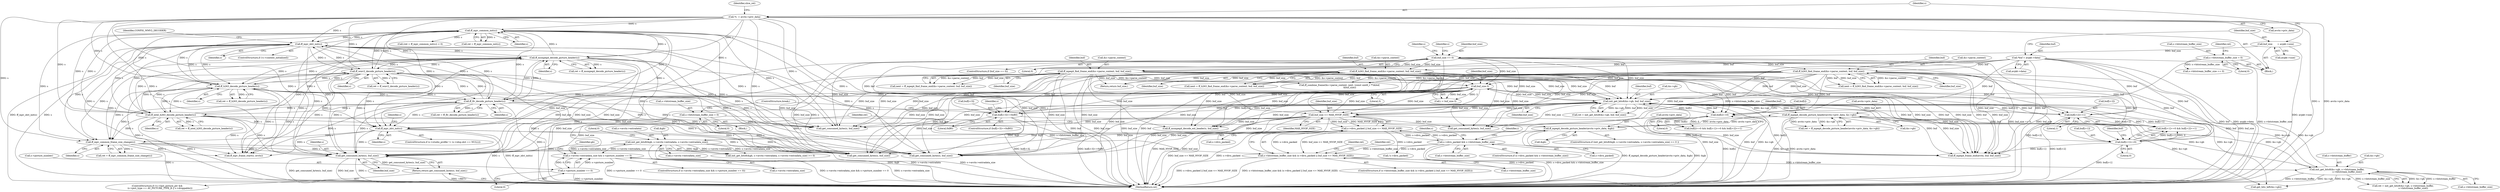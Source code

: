 digraph "0_FFmpeg_bd27a9364ca274ca97f1df6d984e88a0700fb235_0@pointer" {
"1000818" [label="(Call,get_consumed_bytes(s, buf_size))"];
"1000129" [label="(Call,*s  = avctx->priv_data)"];
"1000729" [label="(Call,ff_mpv_common_frame_size_change(s))"];
"1000594" [label="(Call,ff_mpv_common_init(s))"];
"1000396" [label="(Call,ff_mpv_idct_init(s))"];
"1000421" [label="(Call,ff_msmpeg4_decode_picture_header(s))"];
"1000409" [label="(Call,ff_wmv2_decode_picture_header(s))"];
"1000509" [label="(Call,ff_h263_decode_picture_header(s))"];
"1000503" [label="(Call,ff_flv_decode_picture_header(s))"];
"1000491" [label="(Call,ff_intel_h263_decode_picture_header(s))"];
"1000677" [label="(Call,ff_mpv_idct_init(s))"];
"1000295" [label="(Call,buf_size-3)"];
"1000373" [label="(Call,init_get_bits8(&s->gb, buf, buf_size))"];
"1000471" [label="(Call,ff_mpeg4_decode_picture_header(avctx->priv_data, &s->gb))"];
"1000463" [label="(Call,ff_mpeg4_decode_picture_header(avctx->priv_data, &gb))"];
"1000449" [label="(Call,init_get_bits8(&gb, s->avctx->extradata, s->avctx->extradata_size))"];
"1000434" [label="(Call,s->avctx->extradata_size && s->picture_number == 0)"];
"1000440" [label="(Call,s->picture_number == 0)"];
"1000359" [label="(Call,init_get_bits8(&s->gb, s->bitstream_buffer,\n                             s->bitstream_buffer_size))"];
"1000346" [label="(Call,s->bitstream_buffer_size && (s->divx_packed || buf_size <= MAX_NVOP_SIZE))"];
"1000280" [label="(Call,s->divx_packed && s->bitstream_buffer_size)"];
"1000350" [label="(Call,s->divx_packed || buf_size <= MAX_NVOP_SIZE)"];
"1000354" [label="(Call,buf_size <= MAX_NVOP_SIZE)"];
"1000205" [label="(Call,ff_mpeg4_find_frame_end(&s->parse_context, buf, buf_size))"];
"1000117" [label="(Call,*buf = avpkt->data)"];
"1000144" [label="(Call,buf_size == 0)"];
"1000123" [label="(Call,buf_size       = avpkt->size)"];
"1000243" [label="(Call,ff_h263_find_frame_end(&s->parse_context, buf, buf_size))"];
"1000224" [label="(Call,ff_h263_find_frame_end(&s->parse_context, buf, buf_size))"];
"1000380" [label="(Call,s->bitstream_buffer_size = 0)"];
"1000339" [label="(Call,s->bitstream_buffer_size = 0)"];
"1000303" [label="(Call,buf[i]==0)"];
"1000316" [label="(Call,buf[i+2]==1)"];
"1000325" [label="(Call,buf[i+3]==0xB0)"];
"1000309" [label="(Call,buf[i+1]==0)"];
"1000817" [label="(Return,return get_consumed_bytes(s, buf_size);)"];
"1000509" [label="(Call,ff_h263_decode_picture_header(s))"];
"1000397" [label="(Identifier,s)"];
"1000364" [label="(Call,s->bitstream_buffer)"];
"1000492" [label="(Identifier,s)"];
"1000249" [label="(Identifier,buf_size)"];
"1000378" [label="(Identifier,buf)"];
"1000594" [label="(Call,ff_mpv_common_init(s))"];
"1000340" [label="(Call,s->bitstream_buffer_size)"];
"1000296" [label="(Identifier,buf_size)"];
"1000348" [label="(Identifier,s)"];
"1001474" [label="(MethodReturn,int)"];
"1000470" [label="(Identifier,ret)"];
"1000326" [label="(Call,buf[i+3])"];
"1000224" [label="(Call,ff_h263_find_frame_end(&s->parse_context, buf, buf_size))"];
"1000124" [label="(Identifier,buf_size)"];
"1000263" [label="(Call,ff_combine_frame(&s->parse_context, next, (const uint8_t **)&buf,\n                             &buf_size))"];
"1000307" [label="(Literal,0)"];
"1000316" [label="(Call,buf[i+2]==1)"];
"1001159" [label="(Call,ff_msmpeg4_decode_ext_header(s, buf_size))"];
"1000677" [label="(Call,ff_mpv_idct_init(s))"];
"1000727" [label="(Call,ret = ff_mpv_common_frame_size_change(s))"];
"1000380" [label="(Call,s->bitstream_buffer_size = 0)"];
"1000350" [label="(Call,s->divx_packed || buf_size <= MAX_NVOP_SIZE)"];
"1000356" [label="(Identifier,MAX_NVOP_SIZE)"];
"1000308" [label="(Call,buf[i+1]==0 && buf[i+2]==1)"];
"1000817" [label="(Return,return get_consumed_bytes(s, buf_size);)"];
"1000410" [label="(Identifier,s)"];
"1000229" [label="(Identifier,buf)"];
"1000206" [label="(Call,&s->parse_context)"];
"1000295" [label="(Call,buf_size-3)"];
"1001218" [label="(Call,ff_mpeg4_frame_end(avctx, buf, buf_size))"];
"1000510" [label="(Identifier,s)"];
"1000244" [label="(Call,&s->parse_context)"];
"1000143" [label="(ControlStructure,if (buf_size == 0))"];
"1000463" [label="(Call,ff_mpeg4_decode_picture_header(avctx->priv_data, &gb))"];
"1000125" [label="(Call,avpkt->size)"];
"1000802" [label="(ControlStructure,if (!s->last_picture_ptr &&\n        (s->pict_type == AV_PICTURE_TYPE_B || s->droppable)))"];
"1000129" [label="(Call,*s  = avctx->priv_data)"];
"1000678" [label="(Identifier,s)"];
"1000291" [label="(Identifier,i)"];
"1000730" [label="(Identifier,s)"];
"1000665" [label="(ControlStructure,if (s->studio_profile != (s->idsp.idct == NULL)))"];
"1000276" [label="(Return,return buf_size;)"];
"1000332" [label="(Block,)"];
"1000344" [label="(ControlStructure,break;)"];
"1000384" [label="(Literal,0)"];
"1000203" [label="(Call,next = ff_mpeg4_find_frame_end(&s->parse_context, buf, buf_size))"];
"1000435" [label="(Call,s->avctx->extradata_size)"];
"1000472" [label="(Call,avctx->priv_data)"];
"1000371" [label="(Call,ret = init_get_bits8(&s->gb, buf, buf_size))"];
"1000507" [label="(Call,ret = ff_h263_decode_picture_header(s))"];
"1000211" [label="(Identifier,buf_size)"];
"1000491" [label="(Call,ff_intel_h263_decode_picture_header(s))"];
"1000447" [label="(ControlStructure,if (init_get_bits8(&gb, s->avctx->extradata, s->avctx->extradata_size) >= 0 ))"];
"1000489" [label="(Call,ret = ff_intel_h263_decode_picture_header(s))"];
"1000325" [label="(Call,buf[i+3]==0xB0)"];
"1000243" [label="(Call,ff_h263_find_frame_end(&s->parse_context, buf, buf_size))"];
"1000820" [label="(Identifier,buf_size)"];
"1000322" [label="(Literal,1)"];
"1000433" [label="(ControlStructure,if (s->avctx->extradata_size && s->picture_number == 0))"];
"1000462" [label="(Literal,0)"];
"1000867" [label="(Call,get_consumed_bytes(s, buf_size))"];
"1000562" [label="(Call,get_consumed_bytes(s, buf_size))"];
"1000355" [label="(Identifier,buf_size)"];
"1000422" [label="(Identifier,s)"];
"1000501" [label="(Call,ret = ff_flv_decode_picture_header(s))"];
"1000331" [label="(Literal,0xB0)"];
"1000358" [label="(Identifier,ret)"];
"1000222" [label="(Call,next = ff_h263_find_frame_end(&s->parse_context, buf, buf_size))"];
"1000280" [label="(Call,s->divx_packed && s->bitstream_buffer_size)"];
"1000293" [label="(Call,i < buf_size-3)"];
"1000131" [label="(Call,avctx->priv_data)"];
"1000379" [label="(Identifier,buf_size)"];
"1000945" [label="(Call,!s->divx_packed)"];
"1000310" [label="(Call,buf[i+1])"];
"1000683" [label="(Identifier,s)"];
"1000503" [label="(Call,ff_flv_decode_picture_header(s))"];
"1000400" [label="(Identifier,CONFIG_WMV2_DECODER)"];
"1000137" [label="(Identifier,slice_ret)"];
"1000591" [label="(Call,(ret = ff_mpv_common_init(s)) < 0)"];
"1000360" [label="(Call,&s->gb)"];
"1000464" [label="(Call,avctx->priv_data)"];
"1000469" [label="(Call,ret = ff_mpeg4_decode_picture_header(avctx->priv_data, &s->gb))"];
"1000387" [label="(Identifier,ret)"];
"1000317" [label="(Call,buf[i+2])"];
"1000367" [label="(Call,s->bitstream_buffer_size)"];
"1000117" [label="(Call,*buf = avpkt->data)"];
"1000475" [label="(Call,&s->gb)"];
"1000451" [label="(Identifier,gb)"];
"1000441" [label="(Call,s->picture_number)"];
"1000938" [label="(Call,ff_mpv_frame_start(s, avctx))"];
"1001064" [label="(Call,get_bits_left(&s->gb))"];
"1000188" [label="(Identifier,s)"];
"1000230" [label="(Identifier,buf_size)"];
"1000152" [label="(Identifier,s)"];
"1000146" [label="(Literal,0)"];
"1000409" [label="(Call,ff_wmv2_decode_picture_header(s))"];
"1000210" [label="(Identifier,buf)"];
"1001177" [label="(Call,s->bitstream_buffer_size == 0)"];
"1000118" [label="(Identifier,buf)"];
"1000351" [label="(Call,s->divx_packed)"];
"1000357" [label="(Call,ret = init_get_bits8(&s->gb, s->bitstream_buffer,\n                             s->bitstream_buffer_size))"];
"1000297" [label="(Literal,3)"];
"1000335" [label="(Identifier,s)"];
"1000407" [label="(Call,ret = ff_wmv2_decode_picture_header(s))"];
"1000448" [label="(Call,init_get_bits8(&gb, s->avctx->extradata, s->avctx->extradata_size) >= 0)"];
"1000818" [label="(Call,get_consumed_bytes(s, buf_size))"];
"1000449" [label="(Call,init_get_bits8(&gb, s->avctx->extradata, s->avctx->extradata_size))"];
"1000359" [label="(Call,init_get_bits8(&s->gb, s->bitstream_buffer,\n                             s->bitstream_buffer_size))"];
"1000592" [label="(Call,ret = ff_mpv_common_init(s))"];
"1000345" [label="(ControlStructure,if (s->bitstream_buffer_size && (s->divx_packed || buf_size <= MAX_NVOP_SIZE)))"];
"1000452" [label="(Call,s->avctx->extradata)"];
"1000205" [label="(Call,ff_mpeg4_find_frame_end(&s->parse_context, buf, buf_size))"];
"1000381" [label="(Call,s->bitstream_buffer_size)"];
"1000343" [label="(Literal,0)"];
"1000284" [label="(Call,s->bitstream_buffer_size)"];
"1000324" [label="(ControlStructure,if (buf[i+3]==0xB0))"];
"1000457" [label="(Call,s->avctx->extradata_size)"];
"1000339" [label="(Call,s->bitstream_buffer_size = 0)"];
"1000467" [label="(Call,&gb)"];
"1000354" [label="(Call,buf_size <= MAX_NVOP_SIZE)"];
"1000311" [label="(Identifier,buf)"];
"1001471" [label="(Call,get_consumed_bytes(s, buf_size))"];
"1000315" [label="(Literal,0)"];
"1000504" [label="(Identifier,s)"];
"1000145" [label="(Identifier,buf_size)"];
"1000279" [label="(ControlStructure,if (s->divx_packed && s->bitstream_buffer_size))"];
"1000130" [label="(Identifier,s)"];
"1000302" [label="(Call,buf[i]==0 && buf[i+1]==0 && buf[i+2]==1)"];
"1000119" [label="(Call,avpkt->data)"];
"1000318" [label="(Identifier,buf)"];
"1000450" [label="(Call,&gb)"];
"1000144" [label="(Call,buf_size == 0)"];
"1000444" [label="(Literal,0)"];
"1000419" [label="(Call,ret = ff_msmpeg4_decode_picture_header(s))"];
"1000595" [label="(Identifier,s)"];
"1000471" [label="(Call,ff_mpeg4_decode_picture_header(avctx->priv_data, &s->gb))"];
"1000304" [label="(Call,buf[i])"];
"1000434" [label="(Call,s->avctx->extradata_size && s->picture_number == 0)"];
"1000346" [label="(Call,s->bitstream_buffer_size && (s->divx_packed || buf_size <= MAX_NVOP_SIZE))"];
"1000852" [label="(Call,get_consumed_bytes(s, buf_size))"];
"1000440" [label="(Call,s->picture_number == 0)"];
"1000303" [label="(Call,buf[i]==0)"];
"1000347" [label="(Call,s->bitstream_buffer_size)"];
"1000372" [label="(Identifier,ret)"];
"1000421" [label="(Call,ff_msmpeg4_decode_picture_header(s))"];
"1000819" [label="(Identifier,s)"];
"1000225" [label="(Call,&s->parse_context)"];
"1000281" [label="(Call,s->divx_packed)"];
"1000241" [label="(Call,next = ff_h263_find_frame_end(&s->parse_context, buf, buf_size))"];
"1000309" [label="(Call,buf[i+1]==0)"];
"1000391" [label="(ControlStructure,if (!s->context_initialized))"];
"1000729" [label="(Call,ff_mpv_common_frame_size_change(s))"];
"1000374" [label="(Call,&s->gb)"];
"1000123" [label="(Call,buf_size       = avpkt->size)"];
"1000373" [label="(Call,init_get_bits8(&s->gb, buf, buf_size))"];
"1000248" [label="(Identifier,buf)"];
"1000115" [label="(Block,)"];
"1000396" [label="(Call,ff_mpv_idct_init(s))"];
"1000818" -> "1000817"  [label="AST: "];
"1000818" -> "1000820"  [label="CFG: "];
"1000819" -> "1000818"  [label="AST: "];
"1000820" -> "1000818"  [label="AST: "];
"1000817" -> "1000818"  [label="CFG: "];
"1000818" -> "1001474"  [label="DDG: get_consumed_bytes(s, buf_size)"];
"1000818" -> "1001474"  [label="DDG: buf_size"];
"1000818" -> "1001474"  [label="DDG: s"];
"1000818" -> "1000817"  [label="DDG: get_consumed_bytes(s, buf_size)"];
"1000129" -> "1000818"  [label="DDG: s"];
"1000729" -> "1000818"  [label="DDG: s"];
"1000594" -> "1000818"  [label="DDG: s"];
"1000421" -> "1000818"  [label="DDG: s"];
"1000409" -> "1000818"  [label="DDG: s"];
"1000509" -> "1000818"  [label="DDG: s"];
"1000677" -> "1000818"  [label="DDG: s"];
"1000396" -> "1000818"  [label="DDG: s"];
"1000503" -> "1000818"  [label="DDG: s"];
"1000491" -> "1000818"  [label="DDG: s"];
"1000295" -> "1000818"  [label="DDG: buf_size"];
"1000373" -> "1000818"  [label="DDG: buf_size"];
"1000205" -> "1000818"  [label="DDG: buf_size"];
"1000354" -> "1000818"  [label="DDG: buf_size"];
"1000243" -> "1000818"  [label="DDG: buf_size"];
"1000224" -> "1000818"  [label="DDG: buf_size"];
"1000144" -> "1000818"  [label="DDG: buf_size"];
"1000129" -> "1000115"  [label="AST: "];
"1000129" -> "1000131"  [label="CFG: "];
"1000130" -> "1000129"  [label="AST: "];
"1000131" -> "1000129"  [label="AST: "];
"1000137" -> "1000129"  [label="CFG: "];
"1000129" -> "1001474"  [label="DDG: s"];
"1000129" -> "1001474"  [label="DDG: avctx->priv_data"];
"1000129" -> "1000396"  [label="DDG: s"];
"1000129" -> "1000409"  [label="DDG: s"];
"1000129" -> "1000421"  [label="DDG: s"];
"1000129" -> "1000491"  [label="DDG: s"];
"1000129" -> "1000503"  [label="DDG: s"];
"1000129" -> "1000509"  [label="DDG: s"];
"1000129" -> "1000562"  [label="DDG: s"];
"1000129" -> "1000594"  [label="DDG: s"];
"1000129" -> "1000677"  [label="DDG: s"];
"1000129" -> "1000729"  [label="DDG: s"];
"1000129" -> "1000852"  [label="DDG: s"];
"1000129" -> "1000867"  [label="DDG: s"];
"1000129" -> "1000938"  [label="DDG: s"];
"1000729" -> "1000727"  [label="AST: "];
"1000729" -> "1000730"  [label="CFG: "];
"1000730" -> "1000729"  [label="AST: "];
"1000727" -> "1000729"  [label="CFG: "];
"1000729" -> "1001474"  [label="DDG: s"];
"1000729" -> "1000727"  [label="DDG: s"];
"1000594" -> "1000729"  [label="DDG: s"];
"1000421" -> "1000729"  [label="DDG: s"];
"1000409" -> "1000729"  [label="DDG: s"];
"1000509" -> "1000729"  [label="DDG: s"];
"1000677" -> "1000729"  [label="DDG: s"];
"1000396" -> "1000729"  [label="DDG: s"];
"1000503" -> "1000729"  [label="DDG: s"];
"1000491" -> "1000729"  [label="DDG: s"];
"1000729" -> "1000852"  [label="DDG: s"];
"1000729" -> "1000867"  [label="DDG: s"];
"1000729" -> "1000938"  [label="DDG: s"];
"1000594" -> "1000592"  [label="AST: "];
"1000594" -> "1000595"  [label="CFG: "];
"1000595" -> "1000594"  [label="AST: "];
"1000592" -> "1000594"  [label="CFG: "];
"1000594" -> "1001474"  [label="DDG: s"];
"1000594" -> "1000396"  [label="DDG: s"];
"1000594" -> "1000409"  [label="DDG: s"];
"1000594" -> "1000421"  [label="DDG: s"];
"1000594" -> "1000491"  [label="DDG: s"];
"1000594" -> "1000503"  [label="DDG: s"];
"1000594" -> "1000509"  [label="DDG: s"];
"1000594" -> "1000562"  [label="DDG: s"];
"1000594" -> "1000591"  [label="DDG: s"];
"1000594" -> "1000592"  [label="DDG: s"];
"1000396" -> "1000594"  [label="DDG: s"];
"1000421" -> "1000594"  [label="DDG: s"];
"1000409" -> "1000594"  [label="DDG: s"];
"1000509" -> "1000594"  [label="DDG: s"];
"1000503" -> "1000594"  [label="DDG: s"];
"1000491" -> "1000594"  [label="DDG: s"];
"1000594" -> "1000677"  [label="DDG: s"];
"1000594" -> "1000852"  [label="DDG: s"];
"1000594" -> "1000867"  [label="DDG: s"];
"1000594" -> "1000938"  [label="DDG: s"];
"1000396" -> "1000391"  [label="AST: "];
"1000396" -> "1000397"  [label="CFG: "];
"1000397" -> "1000396"  [label="AST: "];
"1000400" -> "1000396"  [label="CFG: "];
"1000396" -> "1001474"  [label="DDG: ff_mpv_idct_init(s)"];
"1000396" -> "1001474"  [label="DDG: s"];
"1000421" -> "1000396"  [label="DDG: s"];
"1000409" -> "1000396"  [label="DDG: s"];
"1000509" -> "1000396"  [label="DDG: s"];
"1000503" -> "1000396"  [label="DDG: s"];
"1000491" -> "1000396"  [label="DDG: s"];
"1000396" -> "1000409"  [label="DDG: s"];
"1000396" -> "1000421"  [label="DDG: s"];
"1000396" -> "1000491"  [label="DDG: s"];
"1000396" -> "1000503"  [label="DDG: s"];
"1000396" -> "1000509"  [label="DDG: s"];
"1000396" -> "1000562"  [label="DDG: s"];
"1000396" -> "1000677"  [label="DDG: s"];
"1000396" -> "1000852"  [label="DDG: s"];
"1000396" -> "1000867"  [label="DDG: s"];
"1000396" -> "1000938"  [label="DDG: s"];
"1000421" -> "1000419"  [label="AST: "];
"1000421" -> "1000422"  [label="CFG: "];
"1000422" -> "1000421"  [label="AST: "];
"1000419" -> "1000421"  [label="CFG: "];
"1000421" -> "1001474"  [label="DDG: s"];
"1000421" -> "1000409"  [label="DDG: s"];
"1000421" -> "1000419"  [label="DDG: s"];
"1000409" -> "1000421"  [label="DDG: s"];
"1000509" -> "1000421"  [label="DDG: s"];
"1000503" -> "1000421"  [label="DDG: s"];
"1000491" -> "1000421"  [label="DDG: s"];
"1000421" -> "1000491"  [label="DDG: s"];
"1000421" -> "1000503"  [label="DDG: s"];
"1000421" -> "1000509"  [label="DDG: s"];
"1000421" -> "1000562"  [label="DDG: s"];
"1000421" -> "1000677"  [label="DDG: s"];
"1000421" -> "1000852"  [label="DDG: s"];
"1000421" -> "1000867"  [label="DDG: s"];
"1000421" -> "1000938"  [label="DDG: s"];
"1000409" -> "1000407"  [label="AST: "];
"1000409" -> "1000410"  [label="CFG: "];
"1000410" -> "1000409"  [label="AST: "];
"1000407" -> "1000409"  [label="CFG: "];
"1000409" -> "1001474"  [label="DDG: s"];
"1000409" -> "1000407"  [label="DDG: s"];
"1000509" -> "1000409"  [label="DDG: s"];
"1000503" -> "1000409"  [label="DDG: s"];
"1000491" -> "1000409"  [label="DDG: s"];
"1000409" -> "1000491"  [label="DDG: s"];
"1000409" -> "1000503"  [label="DDG: s"];
"1000409" -> "1000509"  [label="DDG: s"];
"1000409" -> "1000562"  [label="DDG: s"];
"1000409" -> "1000677"  [label="DDG: s"];
"1000409" -> "1000852"  [label="DDG: s"];
"1000409" -> "1000867"  [label="DDG: s"];
"1000409" -> "1000938"  [label="DDG: s"];
"1000509" -> "1000507"  [label="AST: "];
"1000509" -> "1000510"  [label="CFG: "];
"1000510" -> "1000509"  [label="AST: "];
"1000507" -> "1000509"  [label="CFG: "];
"1000509" -> "1001474"  [label="DDG: s"];
"1000509" -> "1000491"  [label="DDG: s"];
"1000509" -> "1000503"  [label="DDG: s"];
"1000509" -> "1000507"  [label="DDG: s"];
"1000503" -> "1000509"  [label="DDG: s"];
"1000491" -> "1000509"  [label="DDG: s"];
"1000509" -> "1000562"  [label="DDG: s"];
"1000509" -> "1000677"  [label="DDG: s"];
"1000509" -> "1000852"  [label="DDG: s"];
"1000509" -> "1000867"  [label="DDG: s"];
"1000509" -> "1000938"  [label="DDG: s"];
"1000503" -> "1000501"  [label="AST: "];
"1000503" -> "1000504"  [label="CFG: "];
"1000504" -> "1000503"  [label="AST: "];
"1000501" -> "1000503"  [label="CFG: "];
"1000503" -> "1001474"  [label="DDG: s"];
"1000503" -> "1000491"  [label="DDG: s"];
"1000503" -> "1000501"  [label="DDG: s"];
"1000491" -> "1000503"  [label="DDG: s"];
"1000503" -> "1000562"  [label="DDG: s"];
"1000503" -> "1000677"  [label="DDG: s"];
"1000503" -> "1000852"  [label="DDG: s"];
"1000503" -> "1000867"  [label="DDG: s"];
"1000503" -> "1000938"  [label="DDG: s"];
"1000491" -> "1000489"  [label="AST: "];
"1000491" -> "1000492"  [label="CFG: "];
"1000492" -> "1000491"  [label="AST: "];
"1000489" -> "1000491"  [label="CFG: "];
"1000491" -> "1001474"  [label="DDG: s"];
"1000491" -> "1000489"  [label="DDG: s"];
"1000491" -> "1000562"  [label="DDG: s"];
"1000491" -> "1000677"  [label="DDG: s"];
"1000491" -> "1000852"  [label="DDG: s"];
"1000491" -> "1000867"  [label="DDG: s"];
"1000491" -> "1000938"  [label="DDG: s"];
"1000677" -> "1000665"  [label="AST: "];
"1000677" -> "1000678"  [label="CFG: "];
"1000678" -> "1000677"  [label="AST: "];
"1000683" -> "1000677"  [label="CFG: "];
"1000677" -> "1001474"  [label="DDG: s"];
"1000677" -> "1001474"  [label="DDG: ff_mpv_idct_init(s)"];
"1000677" -> "1000852"  [label="DDG: s"];
"1000677" -> "1000867"  [label="DDG: s"];
"1000677" -> "1000938"  [label="DDG: s"];
"1000295" -> "1000293"  [label="AST: "];
"1000295" -> "1000297"  [label="CFG: "];
"1000296" -> "1000295"  [label="AST: "];
"1000297" -> "1000295"  [label="AST: "];
"1000293" -> "1000295"  [label="CFG: "];
"1000295" -> "1001474"  [label="DDG: buf_size"];
"1000295" -> "1000293"  [label="DDG: buf_size"];
"1000295" -> "1000293"  [label="DDG: 3"];
"1000373" -> "1000295"  [label="DDG: buf_size"];
"1000205" -> "1000295"  [label="DDG: buf_size"];
"1000354" -> "1000295"  [label="DDG: buf_size"];
"1000243" -> "1000295"  [label="DDG: buf_size"];
"1000224" -> "1000295"  [label="DDG: buf_size"];
"1000144" -> "1000295"  [label="DDG: buf_size"];
"1000295" -> "1000354"  [label="DDG: buf_size"];
"1000295" -> "1000373"  [label="DDG: buf_size"];
"1000295" -> "1000562"  [label="DDG: buf_size"];
"1000295" -> "1000852"  [label="DDG: buf_size"];
"1000295" -> "1000867"  [label="DDG: buf_size"];
"1000295" -> "1001159"  [label="DDG: buf_size"];
"1000295" -> "1001218"  [label="DDG: buf_size"];
"1000295" -> "1001471"  [label="DDG: buf_size"];
"1000373" -> "1000371"  [label="AST: "];
"1000373" -> "1000379"  [label="CFG: "];
"1000374" -> "1000373"  [label="AST: "];
"1000378" -> "1000373"  [label="AST: "];
"1000379" -> "1000373"  [label="AST: "];
"1000371" -> "1000373"  [label="CFG: "];
"1000373" -> "1001474"  [label="DDG: buf_size"];
"1000373" -> "1001474"  [label="DDG: buf"];
"1000373" -> "1001474"  [label="DDG: &s->gb"];
"1000373" -> "1000303"  [label="DDG: buf"];
"1000373" -> "1000309"  [label="DDG: buf"];
"1000373" -> "1000316"  [label="DDG: buf"];
"1000373" -> "1000325"  [label="DDG: buf"];
"1000373" -> "1000354"  [label="DDG: buf_size"];
"1000373" -> "1000359"  [label="DDG: &s->gb"];
"1000373" -> "1000371"  [label="DDG: &s->gb"];
"1000373" -> "1000371"  [label="DDG: buf"];
"1000373" -> "1000371"  [label="DDG: buf_size"];
"1000471" -> "1000373"  [label="DDG: &s->gb"];
"1000359" -> "1000373"  [label="DDG: &s->gb"];
"1000205" -> "1000373"  [label="DDG: buf"];
"1000205" -> "1000373"  [label="DDG: buf_size"];
"1000303" -> "1000373"  [label="DDG: buf[i]"];
"1000224" -> "1000373"  [label="DDG: buf"];
"1000224" -> "1000373"  [label="DDG: buf_size"];
"1000117" -> "1000373"  [label="DDG: buf"];
"1000316" -> "1000373"  [label="DDG: buf[i+2]"];
"1000325" -> "1000373"  [label="DDG: buf[i+3]"];
"1000243" -> "1000373"  [label="DDG: buf"];
"1000243" -> "1000373"  [label="DDG: buf_size"];
"1000309" -> "1000373"  [label="DDG: buf[i+1]"];
"1000354" -> "1000373"  [label="DDG: buf_size"];
"1000144" -> "1000373"  [label="DDG: buf_size"];
"1000373" -> "1000471"  [label="DDG: &s->gb"];
"1000373" -> "1000562"  [label="DDG: buf_size"];
"1000373" -> "1000852"  [label="DDG: buf_size"];
"1000373" -> "1000867"  [label="DDG: buf_size"];
"1000373" -> "1001064"  [label="DDG: &s->gb"];
"1000373" -> "1001159"  [label="DDG: buf_size"];
"1000373" -> "1001218"  [label="DDG: buf"];
"1000373" -> "1001218"  [label="DDG: buf_size"];
"1000373" -> "1001471"  [label="DDG: buf_size"];
"1000471" -> "1000469"  [label="AST: "];
"1000471" -> "1000475"  [label="CFG: "];
"1000472" -> "1000471"  [label="AST: "];
"1000475" -> "1000471"  [label="AST: "];
"1000469" -> "1000471"  [label="CFG: "];
"1000471" -> "1001474"  [label="DDG: avctx->priv_data"];
"1000471" -> "1001474"  [label="DDG: &s->gb"];
"1000471" -> "1000359"  [label="DDG: &s->gb"];
"1000471" -> "1000463"  [label="DDG: avctx->priv_data"];
"1000471" -> "1000469"  [label="DDG: avctx->priv_data"];
"1000471" -> "1000469"  [label="DDG: &s->gb"];
"1000463" -> "1000471"  [label="DDG: avctx->priv_data"];
"1000359" -> "1000471"  [label="DDG: &s->gb"];
"1000471" -> "1001064"  [label="DDG: &s->gb"];
"1000463" -> "1000447"  [label="AST: "];
"1000463" -> "1000467"  [label="CFG: "];
"1000464" -> "1000463"  [label="AST: "];
"1000467" -> "1000463"  [label="AST: "];
"1000470" -> "1000463"  [label="CFG: "];
"1000463" -> "1001474"  [label="DDG: ff_mpeg4_decode_picture_header(avctx->priv_data, &gb)"];
"1000463" -> "1001474"  [label="DDG: &gb"];
"1000463" -> "1000449"  [label="DDG: &gb"];
"1000449" -> "1000463"  [label="DDG: &gb"];
"1000449" -> "1000448"  [label="AST: "];
"1000449" -> "1000457"  [label="CFG: "];
"1000450" -> "1000449"  [label="AST: "];
"1000452" -> "1000449"  [label="AST: "];
"1000457" -> "1000449"  [label="AST: "];
"1000462" -> "1000449"  [label="CFG: "];
"1000449" -> "1001474"  [label="DDG: s->avctx->extradata_size"];
"1000449" -> "1001474"  [label="DDG: &gb"];
"1000449" -> "1001474"  [label="DDG: s->avctx->extradata"];
"1000449" -> "1000434"  [label="DDG: s->avctx->extradata_size"];
"1000449" -> "1000448"  [label="DDG: &gb"];
"1000449" -> "1000448"  [label="DDG: s->avctx->extradata"];
"1000449" -> "1000448"  [label="DDG: s->avctx->extradata_size"];
"1000434" -> "1000449"  [label="DDG: s->avctx->extradata_size"];
"1000434" -> "1000433"  [label="AST: "];
"1000434" -> "1000435"  [label="CFG: "];
"1000434" -> "1000440"  [label="CFG: "];
"1000435" -> "1000434"  [label="AST: "];
"1000440" -> "1000434"  [label="AST: "];
"1000451" -> "1000434"  [label="CFG: "];
"1000470" -> "1000434"  [label="CFG: "];
"1000434" -> "1001474"  [label="DDG: s->picture_number == 0"];
"1000434" -> "1001474"  [label="DDG: s->avctx->extradata_size && s->picture_number == 0"];
"1000434" -> "1001474"  [label="DDG: s->avctx->extradata_size"];
"1000440" -> "1000434"  [label="DDG: s->picture_number"];
"1000440" -> "1000434"  [label="DDG: 0"];
"1000440" -> "1000444"  [label="CFG: "];
"1000441" -> "1000440"  [label="AST: "];
"1000444" -> "1000440"  [label="AST: "];
"1000440" -> "1001474"  [label="DDG: s->picture_number"];
"1000359" -> "1000357"  [label="AST: "];
"1000359" -> "1000367"  [label="CFG: "];
"1000360" -> "1000359"  [label="AST: "];
"1000364" -> "1000359"  [label="AST: "];
"1000367" -> "1000359"  [label="AST: "];
"1000357" -> "1000359"  [label="CFG: "];
"1000359" -> "1001474"  [label="DDG: s->bitstream_buffer"];
"1000359" -> "1001474"  [label="DDG: &s->gb"];
"1000359" -> "1000357"  [label="DDG: &s->gb"];
"1000359" -> "1000357"  [label="DDG: s->bitstream_buffer"];
"1000359" -> "1000357"  [label="DDG: s->bitstream_buffer_size"];
"1000346" -> "1000359"  [label="DDG: s->bitstream_buffer_size"];
"1000359" -> "1001064"  [label="DDG: &s->gb"];
"1000346" -> "1000345"  [label="AST: "];
"1000346" -> "1000347"  [label="CFG: "];
"1000346" -> "1000350"  [label="CFG: "];
"1000347" -> "1000346"  [label="AST: "];
"1000350" -> "1000346"  [label="AST: "];
"1000358" -> "1000346"  [label="CFG: "];
"1000372" -> "1000346"  [label="CFG: "];
"1000346" -> "1001474"  [label="DDG: s->divx_packed || buf_size <= MAX_NVOP_SIZE"];
"1000346" -> "1001474"  [label="DDG: s->bitstream_buffer_size && (s->divx_packed || buf_size <= MAX_NVOP_SIZE)"];
"1000280" -> "1000346"  [label="DDG: s->bitstream_buffer_size"];
"1000339" -> "1000346"  [label="DDG: s->bitstream_buffer_size"];
"1000350" -> "1000346"  [label="DDG: s->divx_packed"];
"1000350" -> "1000346"  [label="DDG: buf_size <= MAX_NVOP_SIZE"];
"1000280" -> "1000279"  [label="AST: "];
"1000280" -> "1000281"  [label="CFG: "];
"1000280" -> "1000284"  [label="CFG: "];
"1000281" -> "1000280"  [label="AST: "];
"1000284" -> "1000280"  [label="AST: "];
"1000291" -> "1000280"  [label="CFG: "];
"1000348" -> "1000280"  [label="CFG: "];
"1000280" -> "1001474"  [label="DDG: s->divx_packed && s->bitstream_buffer_size"];
"1000280" -> "1001474"  [label="DDG: s->divx_packed"];
"1000350" -> "1000280"  [label="DDG: s->divx_packed"];
"1000380" -> "1000280"  [label="DDG: s->bitstream_buffer_size"];
"1000280" -> "1000350"  [label="DDG: s->divx_packed"];
"1000280" -> "1000945"  [label="DDG: s->divx_packed"];
"1000350" -> "1000351"  [label="CFG: "];
"1000350" -> "1000354"  [label="CFG: "];
"1000351" -> "1000350"  [label="AST: "];
"1000354" -> "1000350"  [label="AST: "];
"1000350" -> "1001474"  [label="DDG: s->divx_packed"];
"1000350" -> "1001474"  [label="DDG: buf_size <= MAX_NVOP_SIZE"];
"1000354" -> "1000350"  [label="DDG: buf_size"];
"1000354" -> "1000350"  [label="DDG: MAX_NVOP_SIZE"];
"1000350" -> "1000945"  [label="DDG: s->divx_packed"];
"1000354" -> "1000356"  [label="CFG: "];
"1000355" -> "1000354"  [label="AST: "];
"1000356" -> "1000354"  [label="AST: "];
"1000354" -> "1001474"  [label="DDG: MAX_NVOP_SIZE"];
"1000354" -> "1001474"  [label="DDG: buf_size"];
"1000205" -> "1000354"  [label="DDG: buf_size"];
"1000243" -> "1000354"  [label="DDG: buf_size"];
"1000224" -> "1000354"  [label="DDG: buf_size"];
"1000144" -> "1000354"  [label="DDG: buf_size"];
"1000354" -> "1000562"  [label="DDG: buf_size"];
"1000354" -> "1000852"  [label="DDG: buf_size"];
"1000354" -> "1000867"  [label="DDG: buf_size"];
"1000354" -> "1001159"  [label="DDG: buf_size"];
"1000354" -> "1001218"  [label="DDG: buf_size"];
"1000354" -> "1001471"  [label="DDG: buf_size"];
"1000205" -> "1000203"  [label="AST: "];
"1000205" -> "1000211"  [label="CFG: "];
"1000206" -> "1000205"  [label="AST: "];
"1000210" -> "1000205"  [label="AST: "];
"1000211" -> "1000205"  [label="AST: "];
"1000203" -> "1000205"  [label="CFG: "];
"1000205" -> "1001474"  [label="DDG: buf"];
"1000205" -> "1001474"  [label="DDG: buf_size"];
"1000205" -> "1000203"  [label="DDG: &s->parse_context"];
"1000205" -> "1000203"  [label="DDG: buf"];
"1000205" -> "1000203"  [label="DDG: buf_size"];
"1000117" -> "1000205"  [label="DDG: buf"];
"1000144" -> "1000205"  [label="DDG: buf_size"];
"1000205" -> "1000263"  [label="DDG: &s->parse_context"];
"1000205" -> "1000276"  [label="DDG: buf_size"];
"1000205" -> "1000303"  [label="DDG: buf"];
"1000205" -> "1000309"  [label="DDG: buf"];
"1000205" -> "1000316"  [label="DDG: buf"];
"1000205" -> "1000325"  [label="DDG: buf"];
"1000205" -> "1000562"  [label="DDG: buf_size"];
"1000205" -> "1000852"  [label="DDG: buf_size"];
"1000205" -> "1000867"  [label="DDG: buf_size"];
"1000205" -> "1001159"  [label="DDG: buf_size"];
"1000205" -> "1001218"  [label="DDG: buf"];
"1000205" -> "1001218"  [label="DDG: buf_size"];
"1000205" -> "1001471"  [label="DDG: buf_size"];
"1000117" -> "1000115"  [label="AST: "];
"1000117" -> "1000119"  [label="CFG: "];
"1000118" -> "1000117"  [label="AST: "];
"1000119" -> "1000117"  [label="AST: "];
"1000124" -> "1000117"  [label="CFG: "];
"1000117" -> "1001474"  [label="DDG: buf"];
"1000117" -> "1001474"  [label="DDG: avpkt->data"];
"1000117" -> "1000224"  [label="DDG: buf"];
"1000117" -> "1000243"  [label="DDG: buf"];
"1000117" -> "1000303"  [label="DDG: buf"];
"1000117" -> "1000309"  [label="DDG: buf"];
"1000117" -> "1000316"  [label="DDG: buf"];
"1000117" -> "1000325"  [label="DDG: buf"];
"1000117" -> "1001218"  [label="DDG: buf"];
"1000144" -> "1000143"  [label="AST: "];
"1000144" -> "1000146"  [label="CFG: "];
"1000145" -> "1000144"  [label="AST: "];
"1000146" -> "1000144"  [label="AST: "];
"1000152" -> "1000144"  [label="CFG: "];
"1000188" -> "1000144"  [label="CFG: "];
"1000144" -> "1001474"  [label="DDG: buf_size == 0"];
"1000144" -> "1001474"  [label="DDG: buf_size"];
"1000123" -> "1000144"  [label="DDG: buf_size"];
"1000144" -> "1000224"  [label="DDG: buf_size"];
"1000144" -> "1000243"  [label="DDG: buf_size"];
"1000144" -> "1000562"  [label="DDG: buf_size"];
"1000144" -> "1000852"  [label="DDG: buf_size"];
"1000144" -> "1000867"  [label="DDG: buf_size"];
"1000144" -> "1001159"  [label="DDG: buf_size"];
"1000144" -> "1001218"  [label="DDG: buf_size"];
"1000144" -> "1001471"  [label="DDG: buf_size"];
"1000123" -> "1000115"  [label="AST: "];
"1000123" -> "1000125"  [label="CFG: "];
"1000124" -> "1000123"  [label="AST: "];
"1000125" -> "1000123"  [label="AST: "];
"1000130" -> "1000123"  [label="CFG: "];
"1000123" -> "1001474"  [label="DDG: avpkt->size"];
"1000243" -> "1000241"  [label="AST: "];
"1000243" -> "1000249"  [label="CFG: "];
"1000244" -> "1000243"  [label="AST: "];
"1000248" -> "1000243"  [label="AST: "];
"1000249" -> "1000243"  [label="AST: "];
"1000241" -> "1000243"  [label="CFG: "];
"1000243" -> "1001474"  [label="DDG: buf"];
"1000243" -> "1001474"  [label="DDG: buf_size"];
"1000243" -> "1000241"  [label="DDG: &s->parse_context"];
"1000243" -> "1000241"  [label="DDG: buf"];
"1000243" -> "1000241"  [label="DDG: buf_size"];
"1000243" -> "1000263"  [label="DDG: &s->parse_context"];
"1000243" -> "1000276"  [label="DDG: buf_size"];
"1000243" -> "1000303"  [label="DDG: buf"];
"1000243" -> "1000309"  [label="DDG: buf"];
"1000243" -> "1000316"  [label="DDG: buf"];
"1000243" -> "1000325"  [label="DDG: buf"];
"1000243" -> "1000562"  [label="DDG: buf_size"];
"1000243" -> "1000852"  [label="DDG: buf_size"];
"1000243" -> "1000867"  [label="DDG: buf_size"];
"1000243" -> "1001159"  [label="DDG: buf_size"];
"1000243" -> "1001218"  [label="DDG: buf"];
"1000243" -> "1001218"  [label="DDG: buf_size"];
"1000243" -> "1001471"  [label="DDG: buf_size"];
"1000224" -> "1000222"  [label="AST: "];
"1000224" -> "1000230"  [label="CFG: "];
"1000225" -> "1000224"  [label="AST: "];
"1000229" -> "1000224"  [label="AST: "];
"1000230" -> "1000224"  [label="AST: "];
"1000222" -> "1000224"  [label="CFG: "];
"1000224" -> "1001474"  [label="DDG: buf"];
"1000224" -> "1001474"  [label="DDG: buf_size"];
"1000224" -> "1000222"  [label="DDG: &s->parse_context"];
"1000224" -> "1000222"  [label="DDG: buf"];
"1000224" -> "1000222"  [label="DDG: buf_size"];
"1000224" -> "1000263"  [label="DDG: &s->parse_context"];
"1000224" -> "1000276"  [label="DDG: buf_size"];
"1000224" -> "1000303"  [label="DDG: buf"];
"1000224" -> "1000309"  [label="DDG: buf"];
"1000224" -> "1000316"  [label="DDG: buf"];
"1000224" -> "1000325"  [label="DDG: buf"];
"1000224" -> "1000562"  [label="DDG: buf_size"];
"1000224" -> "1000852"  [label="DDG: buf_size"];
"1000224" -> "1000867"  [label="DDG: buf_size"];
"1000224" -> "1001159"  [label="DDG: buf_size"];
"1000224" -> "1001218"  [label="DDG: buf"];
"1000224" -> "1001218"  [label="DDG: buf_size"];
"1000224" -> "1001471"  [label="DDG: buf_size"];
"1000380" -> "1000115"  [label="AST: "];
"1000380" -> "1000384"  [label="CFG: "];
"1000381" -> "1000380"  [label="AST: "];
"1000384" -> "1000380"  [label="AST: "];
"1000387" -> "1000380"  [label="CFG: "];
"1000380" -> "1001474"  [label="DDG: s->bitstream_buffer_size"];
"1000380" -> "1001177"  [label="DDG: s->bitstream_buffer_size"];
"1000339" -> "1000332"  [label="AST: "];
"1000339" -> "1000343"  [label="CFG: "];
"1000340" -> "1000339"  [label="AST: "];
"1000343" -> "1000339"  [label="AST: "];
"1000344" -> "1000339"  [label="CFG: "];
"1000303" -> "1000302"  [label="AST: "];
"1000303" -> "1000307"  [label="CFG: "];
"1000304" -> "1000303"  [label="AST: "];
"1000307" -> "1000303"  [label="AST: "];
"1000311" -> "1000303"  [label="CFG: "];
"1000302" -> "1000303"  [label="CFG: "];
"1000303" -> "1001474"  [label="DDG: buf[i]"];
"1000303" -> "1000302"  [label="DDG: buf[i]"];
"1000303" -> "1000302"  [label="DDG: 0"];
"1000303" -> "1001218"  [label="DDG: buf[i]"];
"1000316" -> "1000308"  [label="AST: "];
"1000316" -> "1000322"  [label="CFG: "];
"1000317" -> "1000316"  [label="AST: "];
"1000322" -> "1000316"  [label="AST: "];
"1000308" -> "1000316"  [label="CFG: "];
"1000316" -> "1001474"  [label="DDG: buf[i+2]"];
"1000316" -> "1000308"  [label="DDG: buf[i+2]"];
"1000316" -> "1000308"  [label="DDG: 1"];
"1000316" -> "1001218"  [label="DDG: buf[i+2]"];
"1000325" -> "1000324"  [label="AST: "];
"1000325" -> "1000331"  [label="CFG: "];
"1000326" -> "1000325"  [label="AST: "];
"1000331" -> "1000325"  [label="AST: "];
"1000335" -> "1000325"  [label="CFG: "];
"1000344" -> "1000325"  [label="CFG: "];
"1000325" -> "1001474"  [label="DDG: buf[i+3]"];
"1000325" -> "1001474"  [label="DDG: buf[i+3]==0xB0"];
"1000325" -> "1001218"  [label="DDG: buf[i+3]"];
"1000309" -> "1000308"  [label="AST: "];
"1000309" -> "1000315"  [label="CFG: "];
"1000310" -> "1000309"  [label="AST: "];
"1000315" -> "1000309"  [label="AST: "];
"1000318" -> "1000309"  [label="CFG: "];
"1000308" -> "1000309"  [label="CFG: "];
"1000309" -> "1001474"  [label="DDG: buf[i+1]"];
"1000309" -> "1000308"  [label="DDG: buf[i+1]"];
"1000309" -> "1000308"  [label="DDG: 0"];
"1000309" -> "1001218"  [label="DDG: buf[i+1]"];
"1000817" -> "1000802"  [label="AST: "];
"1001474" -> "1000817"  [label="CFG: "];
"1000817" -> "1001474"  [label="DDG: <RET>"];
}
